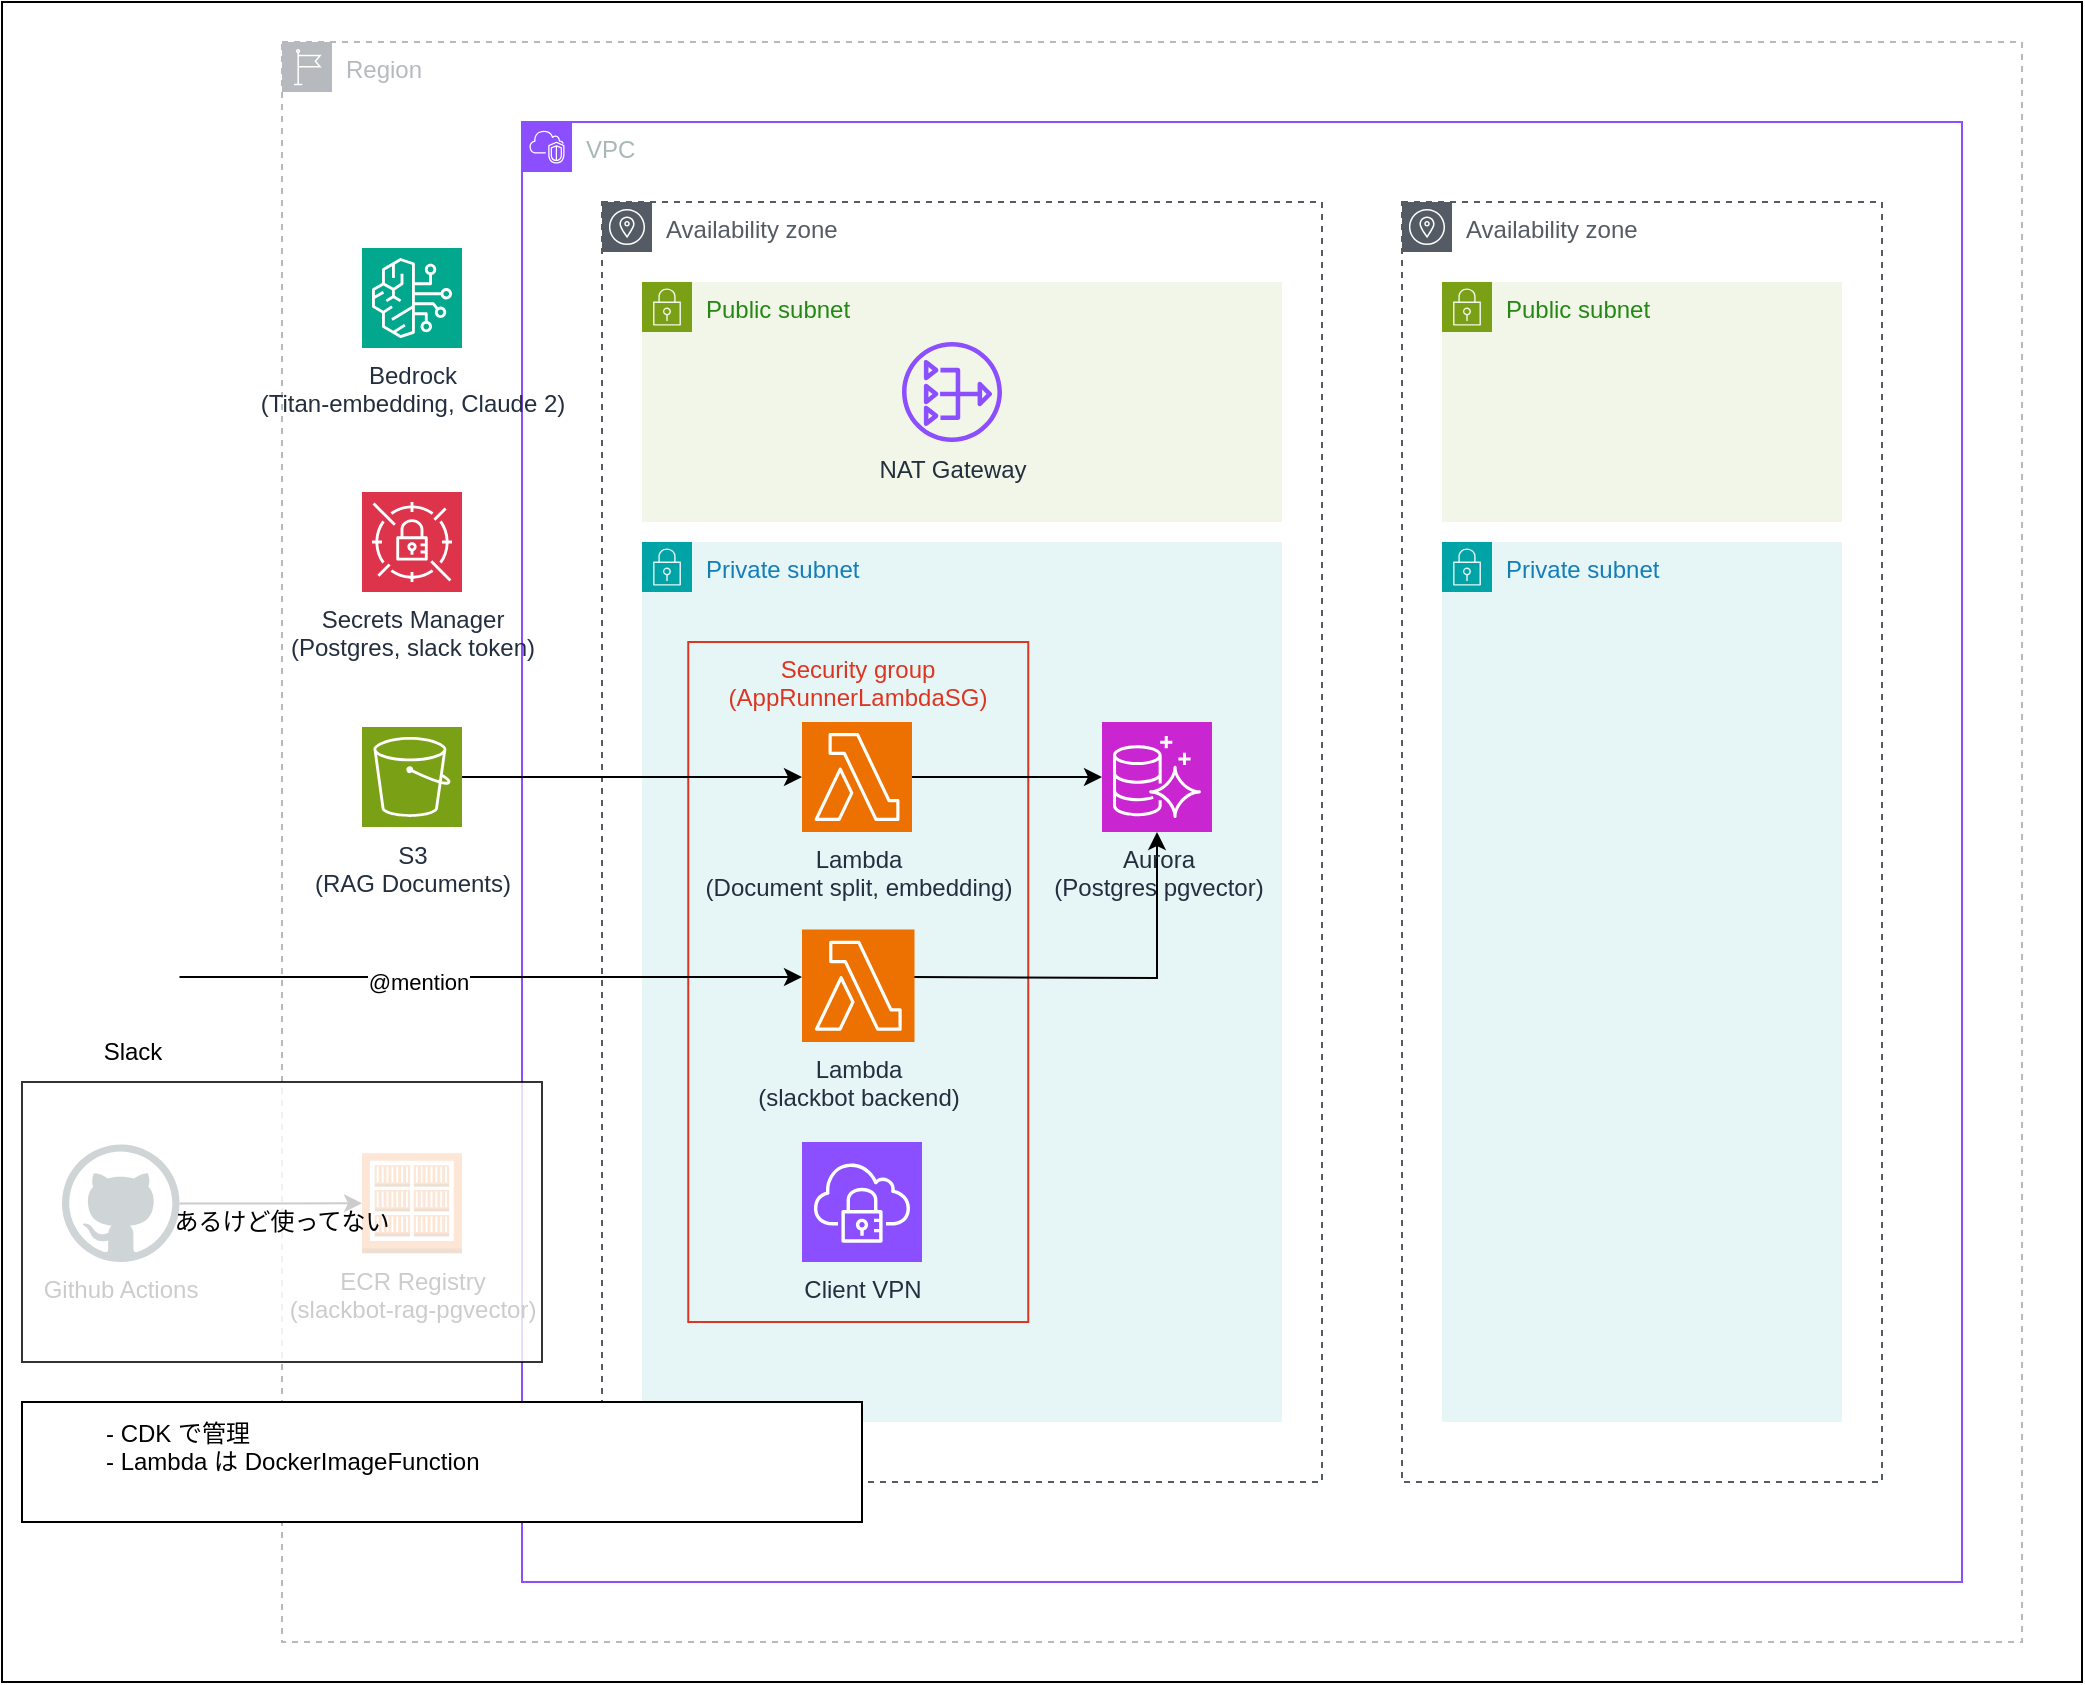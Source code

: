 <mxfile version="22.1.5" type="device">
  <diagram name="ページ1" id="QAiF4Aaqk9YApj9Im4OM">
    <mxGraphModel dx="4987" dy="938" grid="1" gridSize="10" guides="1" tooltips="1" connect="1" arrows="1" fold="1" page="1" pageScale="1" pageWidth="3300" pageHeight="4681" math="0" shadow="0">
      <root>
        <mxCell id="0" />
        <mxCell id="dqaHPJmtfWP8g4gF_vWG-7" value="background" style="locked=1;" parent="0" />
        <mxCell id="dqaHPJmtfWP8g4gF_vWG-8" value="" style="rounded=0;whiteSpace=wrap;html=1;" parent="dqaHPJmtfWP8g4gF_vWG-7" vertex="1">
          <mxGeometry x="-220" y="20" width="1040" height="840" as="geometry" />
        </mxCell>
        <mxCell id="1" value="region" style="locked=1;" parent="0" />
        <mxCell id="2CaprbTfNjuNBtR0sr1v-44" value="Region" style="sketch=0;outlineConnect=0;gradientColor=none;html=1;whiteSpace=wrap;fontSize=12;fontStyle=0;shape=mxgraph.aws4.group;grIcon=mxgraph.aws4.group_region;strokeColor=#B6BABF;fillColor=none;verticalAlign=top;align=left;spacingLeft=30;fontColor=#B6BABF;dashed=1;" parent="1" vertex="1">
          <mxGeometry x="-80" y="40" width="870" height="800" as="geometry" />
        </mxCell>
        <mxCell id="2CaprbTfNjuNBtR0sr1v-15" value="VPC" style="locked=1;" parent="0" />
        <mxCell id="2CaprbTfNjuNBtR0sr1v-16" value="VPC" style="points=[[0,0],[0.25,0],[0.5,0],[0.75,0],[1,0],[1,0.25],[1,0.5],[1,0.75],[1,1],[0.75,1],[0.5,1],[0.25,1],[0,1],[0,0.75],[0,0.5],[0,0.25]];outlineConnect=0;gradientColor=none;html=1;whiteSpace=wrap;fontSize=12;fontStyle=0;container=1;pointerEvents=0;collapsible=0;recursiveResize=0;shape=mxgraph.aws4.group;grIcon=mxgraph.aws4.group_vpc2;strokeColor=#8C4FFF;fillColor=none;verticalAlign=top;align=left;spacingLeft=30;fontColor=#AAB7B8;dashed=0;" parent="2CaprbTfNjuNBtR0sr1v-15" vertex="1">
          <mxGeometry x="40" y="80" width="720" height="730" as="geometry" />
        </mxCell>
        <mxCell id="2CaprbTfNjuNBtR0sr1v-22" value="Availability zone" style="sketch=0;outlineConnect=0;gradientColor=none;html=1;whiteSpace=wrap;fontSize=12;fontStyle=0;shape=mxgraph.aws4.group;grIcon=mxgraph.aws4.group_availability_zone;strokeColor=#545B64;fillColor=none;verticalAlign=top;align=left;spacingLeft=30;fontColor=#545B64;dashed=1;" parent="2CaprbTfNjuNBtR0sr1v-16" vertex="1">
          <mxGeometry x="40" y="40" width="360" height="640" as="geometry" />
        </mxCell>
        <mxCell id="2CaprbTfNjuNBtR0sr1v-23" value="Availability zone" style="sketch=0;outlineConnect=0;gradientColor=none;html=1;whiteSpace=wrap;fontSize=12;fontStyle=0;shape=mxgraph.aws4.group;grIcon=mxgraph.aws4.group_availability_zone;strokeColor=#545B64;fillColor=none;verticalAlign=top;align=left;spacingLeft=30;fontColor=#545B64;dashed=1;" parent="2CaprbTfNjuNBtR0sr1v-16" vertex="1">
          <mxGeometry x="440" y="40" width="240" height="640" as="geometry" />
        </mxCell>
        <mxCell id="2CaprbTfNjuNBtR0sr1v-19" value="az" style="locked=1;" parent="0" />
        <mxCell id="2CaprbTfNjuNBtR0sr1v-5" value="Subnet" style="locked=1;" parent="0" />
        <mxCell id="2CaprbTfNjuNBtR0sr1v-27" value="Public subnet" style="points=[[0,0],[0.25,0],[0.5,0],[0.75,0],[1,0],[1,0.25],[1,0.5],[1,0.75],[1,1],[0.75,1],[0.5,1],[0.25,1],[0,1],[0,0.75],[0,0.5],[0,0.25]];outlineConnect=0;gradientColor=none;html=1;whiteSpace=wrap;fontSize=12;fontStyle=0;container=1;pointerEvents=0;collapsible=0;recursiveResize=0;shape=mxgraph.aws4.group;grIcon=mxgraph.aws4.group_security_group;grStroke=0;strokeColor=#7AA116;fillColor=#F2F6E8;verticalAlign=top;align=left;spacingLeft=30;fontColor=#248814;dashed=0;" parent="2CaprbTfNjuNBtR0sr1v-5" vertex="1">
          <mxGeometry x="100" y="160" width="320" height="120" as="geometry" />
        </mxCell>
        <mxCell id="2CaprbTfNjuNBtR0sr1v-28" value="Private subnet" style="points=[[0,0],[0.25,0],[0.5,0],[0.75,0],[1,0],[1,0.25],[1,0.5],[1,0.75],[1,1],[0.75,1],[0.5,1],[0.25,1],[0,1],[0,0.75],[0,0.5],[0,0.25]];outlineConnect=0;gradientColor=none;html=1;whiteSpace=wrap;fontSize=12;fontStyle=0;container=1;pointerEvents=0;collapsible=0;recursiveResize=0;shape=mxgraph.aws4.group;grIcon=mxgraph.aws4.group_security_group;grStroke=0;strokeColor=#00A4A6;fillColor=#E6F6F7;verticalAlign=top;align=left;spacingLeft=30;fontColor=#147EBA;dashed=0;" parent="2CaprbTfNjuNBtR0sr1v-5" vertex="1">
          <mxGeometry x="100" y="290" width="320" height="440" as="geometry" />
        </mxCell>
        <mxCell id="2CaprbTfNjuNBtR0sr1v-41" value="Public subnet" style="points=[[0,0],[0.25,0],[0.5,0],[0.75,0],[1,0],[1,0.25],[1,0.5],[1,0.75],[1,1],[0.75,1],[0.5,1],[0.25,1],[0,1],[0,0.75],[0,0.5],[0,0.25]];outlineConnect=0;gradientColor=none;html=1;whiteSpace=wrap;fontSize=12;fontStyle=0;container=1;pointerEvents=0;collapsible=0;recursiveResize=0;shape=mxgraph.aws4.group;grIcon=mxgraph.aws4.group_security_group;grStroke=0;strokeColor=#7AA116;fillColor=#F2F6E8;verticalAlign=top;align=left;spacingLeft=30;fontColor=#248814;dashed=0;" parent="2CaprbTfNjuNBtR0sr1v-5" vertex="1">
          <mxGeometry x="500" y="160" width="200" height="120" as="geometry" />
        </mxCell>
        <mxCell id="2CaprbTfNjuNBtR0sr1v-42" value="Private subnet" style="points=[[0,0],[0.25,0],[0.5,0],[0.75,0],[1,0],[1,0.25],[1,0.5],[1,0.75],[1,1],[0.75,1],[0.5,1],[0.25,1],[0,1],[0,0.75],[0,0.5],[0,0.25]];outlineConnect=0;gradientColor=none;html=1;whiteSpace=wrap;fontSize=12;fontStyle=0;container=1;pointerEvents=0;collapsible=0;recursiveResize=0;shape=mxgraph.aws4.group;grIcon=mxgraph.aws4.group_security_group;grStroke=0;strokeColor=#00A4A6;fillColor=#E6F6F7;verticalAlign=top;align=left;spacingLeft=30;fontColor=#147EBA;dashed=0;" parent="2CaprbTfNjuNBtR0sr1v-5" vertex="1">
          <mxGeometry x="500" y="290" width="200" height="440" as="geometry" />
        </mxCell>
        <mxCell id="2CaprbTfNjuNBtR0sr1v-7" value="service" style="" parent="0" />
        <mxCell id="N0LF13FKnxZRLuBpFSfD-9" value="Security group&lt;br&gt;(AppRunnerLambdaSG)" style="fillColor=none;strokeColor=#DD3522;verticalAlign=top;fontStyle=0;fontColor=#DD3522;whiteSpace=wrap;html=1;" parent="2CaprbTfNjuNBtR0sr1v-7" vertex="1">
          <mxGeometry x="123.13" y="340" width="170" height="340" as="geometry" />
        </mxCell>
        <mxCell id="2CaprbTfNjuNBtR0sr1v-47" style="edgeStyle=orthogonalEdgeStyle;rounded=0;orthogonalLoop=1;jettySize=auto;html=1;" parent="2CaprbTfNjuNBtR0sr1v-7" source="2CaprbTfNjuNBtR0sr1v-9" target="2CaprbTfNjuNBtR0sr1v-36" edge="1">
          <mxGeometry relative="1" as="geometry" />
        </mxCell>
        <mxCell id="2CaprbTfNjuNBtR0sr1v-9" value="S3&lt;br&gt;(RAG Documents)" style="sketch=0;points=[[0,0,0],[0.25,0,0],[0.5,0,0],[0.75,0,0],[1,0,0],[0,1,0],[0.25,1,0],[0.5,1,0],[0.75,1,0],[1,1,0],[0,0.25,0],[0,0.5,0],[0,0.75,0],[1,0.25,0],[1,0.5,0],[1,0.75,0]];outlineConnect=0;fontColor=#232F3E;fillColor=#7AA116;strokeColor=#ffffff;dashed=0;verticalLabelPosition=bottom;verticalAlign=top;align=center;html=1;fontSize=12;fontStyle=0;aspect=fixed;shape=mxgraph.aws4.resourceIcon;resIcon=mxgraph.aws4.s3;" parent="2CaprbTfNjuNBtR0sr1v-7" vertex="1">
          <mxGeometry x="-40" y="382.5" width="50" height="50" as="geometry" />
        </mxCell>
        <mxCell id="2CaprbTfNjuNBtR0sr1v-10" value="Secrets Manager&lt;br&gt;(Postgres, slack token)" style="sketch=0;points=[[0,0,0],[0.25,0,0],[0.5,0,0],[0.75,0,0],[1,0,0],[0,1,0],[0.25,1,0],[0.5,1,0],[0.75,1,0],[1,1,0],[0,0.25,0],[0,0.5,0],[0,0.75,0],[1,0.25,0],[1,0.5,0],[1,0.75,0]];outlineConnect=0;fontColor=#232F3E;fillColor=#DD344C;strokeColor=#ffffff;dashed=0;verticalLabelPosition=bottom;verticalAlign=top;align=center;html=1;fontSize=12;fontStyle=0;aspect=fixed;shape=mxgraph.aws4.resourceIcon;resIcon=mxgraph.aws4.secrets_manager;" parent="2CaprbTfNjuNBtR0sr1v-7" vertex="1">
          <mxGeometry x="-40" y="265" width="50" height="50" as="geometry" />
        </mxCell>
        <mxCell id="2CaprbTfNjuNBtR0sr1v-57" style="edgeStyle=orthogonalEdgeStyle;rounded=0;orthogonalLoop=1;jettySize=auto;html=1;" parent="2CaprbTfNjuNBtR0sr1v-7" target="2CaprbTfNjuNBtR0sr1v-34" edge="1">
          <mxGeometry relative="1" as="geometry">
            <mxPoint x="235" y="507.529" as="sourcePoint" />
          </mxGeometry>
        </mxCell>
        <mxCell id="2CaprbTfNjuNBtR0sr1v-33" value="NAT Gateway" style="sketch=0;outlineConnect=0;fontColor=#232F3E;gradientColor=none;fillColor=#8C4FFF;strokeColor=none;dashed=0;verticalLabelPosition=bottom;verticalAlign=top;align=center;html=1;fontSize=12;fontStyle=0;aspect=fixed;pointerEvents=1;shape=mxgraph.aws4.nat_gateway;" parent="2CaprbTfNjuNBtR0sr1v-7" vertex="1">
          <mxGeometry x="230" y="190" width="50" height="50" as="geometry" />
        </mxCell>
        <mxCell id="2CaprbTfNjuNBtR0sr1v-34" value="Aurora&lt;br&gt;(Postgres pgvector)" style="sketch=0;points=[[0,0,0],[0.25,0,0],[0.5,0,0],[0.75,0,0],[1,0,0],[0,1,0],[0.25,1,0],[0.5,1,0],[0.75,1,0],[1,1,0],[0,0.25,0],[0,0.5,0],[0,0.75,0],[1,0.25,0],[1,0.5,0],[1,0.75,0]];outlineConnect=0;fontColor=#232F3E;fillColor=#C925D1;strokeColor=#ffffff;dashed=0;verticalLabelPosition=bottom;verticalAlign=top;align=center;html=1;fontSize=12;fontStyle=0;aspect=fixed;shape=mxgraph.aws4.resourceIcon;resIcon=mxgraph.aws4.aurora;" parent="2CaprbTfNjuNBtR0sr1v-7" vertex="1">
          <mxGeometry x="330" y="380" width="55" height="55" as="geometry" />
        </mxCell>
        <mxCell id="2CaprbTfNjuNBtR0sr1v-36" value="Lambda&lt;br&gt;(Document split, embedding)" style="sketch=0;points=[[0,0,0],[0.25,0,0],[0.5,0,0],[0.75,0,0],[1,0,0],[0,1,0],[0.25,1,0],[0.5,1,0],[0.75,1,0],[1,1,0],[0,0.25,0],[0,0.5,0],[0,0.75,0],[1,0.25,0],[1,0.5,0],[1,0.75,0]];outlineConnect=0;fontColor=#232F3E;fillColor=#ED7100;strokeColor=#ffffff;dashed=0;verticalLabelPosition=bottom;verticalAlign=top;align=center;html=1;fontSize=12;fontStyle=0;aspect=fixed;shape=mxgraph.aws4.resourceIcon;resIcon=mxgraph.aws4.lambda;" parent="2CaprbTfNjuNBtR0sr1v-7" vertex="1">
          <mxGeometry x="180" y="380" width="55" height="55" as="geometry" />
        </mxCell>
        <mxCell id="2CaprbTfNjuNBtR0sr1v-51" style="edgeStyle=orthogonalEdgeStyle;rounded=0;orthogonalLoop=1;jettySize=auto;html=1;entryX=0;entryY=0.5;entryDx=0;entryDy=0;entryPerimeter=0;" parent="2CaprbTfNjuNBtR0sr1v-7" source="2CaprbTfNjuNBtR0sr1v-36" target="2CaprbTfNjuNBtR0sr1v-34" edge="1">
          <mxGeometry relative="1" as="geometry" />
        </mxCell>
        <mxCell id="2CaprbTfNjuNBtR0sr1v-53" value="Slack" style="shape=image;html=1;verticalAlign=top;verticalLabelPosition=bottom;labelBackgroundColor=#ffffff;imageAspect=0;aspect=fixed;image=https://cdn2.iconfinder.com/data/icons/social-media-2285/512/1_Slack_colored_svg-128.png" parent="2CaprbTfNjuNBtR0sr1v-7" vertex="1">
          <mxGeometry x="-178.75" y="483.75" width="47.5" height="47.5" as="geometry" />
        </mxCell>
        <mxCell id="2CaprbTfNjuNBtR0sr1v-54" style="edgeStyle=orthogonalEdgeStyle;rounded=0;orthogonalLoop=1;jettySize=auto;html=1;entryX=0;entryY=0.5;entryDx=0;entryDy=0;entryPerimeter=0;" parent="2CaprbTfNjuNBtR0sr1v-7" source="2CaprbTfNjuNBtR0sr1v-53" edge="1">
          <mxGeometry relative="1" as="geometry">
            <mxPoint x="180" y="507.5" as="targetPoint" />
          </mxGeometry>
        </mxCell>
        <mxCell id="FyJw7pZViwsYU64niirW-5" value="@mention" style="edgeLabel;html=1;align=center;verticalAlign=middle;resizable=0;points=[];" vertex="1" connectable="0" parent="2CaprbTfNjuNBtR0sr1v-54">
          <mxGeometry x="-0.241" y="-2" relative="1" as="geometry">
            <mxPoint as="offset" />
          </mxGeometry>
        </mxCell>
        <mxCell id="dqaHPJmtfWP8g4gF_vWG-1" value="ECR Registry&lt;br&gt;(slackbot-rag-pgvector)" style="outlineConnect=0;dashed=0;verticalLabelPosition=bottom;verticalAlign=top;align=center;html=1;shape=mxgraph.aws3.ecr_registry;fillColor=#F58534;gradientColor=none;" parent="2CaprbTfNjuNBtR0sr1v-7" vertex="1">
          <mxGeometry x="-40" y="595.63" width="50" height="50" as="geometry" />
        </mxCell>
        <mxCell id="dqaHPJmtfWP8g4gF_vWG-3" value="Github Actions" style="dashed=0;outlineConnect=0;html=1;align=center;labelPosition=center;verticalLabelPosition=bottom;verticalAlign=top;shape=mxgraph.weblogos.github" parent="2CaprbTfNjuNBtR0sr1v-7" vertex="1">
          <mxGeometry x="-190" y="591.25" width="58.75" height="58.75" as="geometry" />
        </mxCell>
        <mxCell id="dqaHPJmtfWP8g4gF_vWG-4" style="edgeStyle=orthogonalEdgeStyle;rounded=0;orthogonalLoop=1;jettySize=auto;html=1;entryX=0;entryY=0.5;entryDx=0;entryDy=0;entryPerimeter=0;" parent="2CaprbTfNjuNBtR0sr1v-7" source="dqaHPJmtfWP8g4gF_vWG-3" target="dqaHPJmtfWP8g4gF_vWG-1" edge="1">
          <mxGeometry relative="1" as="geometry" />
        </mxCell>
        <mxCell id="dqaHPJmtfWP8g4gF_vWG-9" value="Bedrock&lt;br&gt;(Titan-embedding, Claude 2)" style="sketch=0;points=[[0,0,0],[0.25,0,0],[0.5,0,0],[0.75,0,0],[1,0,0],[0,1,0],[0.25,1,0],[0.5,1,0],[0.75,1,0],[1,1,0],[0,0.25,0],[0,0.5,0],[0,0.75,0],[1,0.25,0],[1,0.5,0],[1,0.75,0]];outlineConnect=0;fontColor=#232F3E;fillColor=#01A88D;strokeColor=#ffffff;dashed=0;verticalLabelPosition=bottom;verticalAlign=top;align=center;html=1;fontSize=12;fontStyle=0;aspect=fixed;shape=mxgraph.aws4.resourceIcon;resIcon=mxgraph.aws4.bedrock;" parent="2CaprbTfNjuNBtR0sr1v-7" vertex="1">
          <mxGeometry x="-40" y="143" width="50" height="50" as="geometry" />
        </mxCell>
        <mxCell id="FyJw7pZViwsYU64niirW-1" value="Client VPN" style="sketch=0;points=[[0,0,0],[0.25,0,0],[0.5,0,0],[0.75,0,0],[1,0,0],[0,1,0],[0.25,1,0],[0.5,1,0],[0.75,1,0],[1,1,0],[0,0.25,0],[0,0.5,0],[0,0.75,0],[1,0.25,0],[1,0.5,0],[1,0.75,0]];outlineConnect=0;fontColor=#232F3E;fillColor=#8C4FFF;strokeColor=#ffffff;dashed=0;verticalLabelPosition=bottom;verticalAlign=top;align=center;html=1;fontSize=12;fontStyle=0;aspect=fixed;shape=mxgraph.aws4.resourceIcon;resIcon=mxgraph.aws4.client_vpn;" vertex="1" parent="2CaprbTfNjuNBtR0sr1v-7">
          <mxGeometry x="180" y="590" width="60" height="60" as="geometry" />
        </mxCell>
        <mxCell id="FyJw7pZViwsYU64niirW-2" value="Lambda&lt;br&gt;(slackbot backend)" style="sketch=0;points=[[0,0,0],[0.25,0,0],[0.5,0,0],[0.75,0,0],[1,0,0],[0,1,0],[0.25,1,0],[0.5,1,0],[0.75,1,0],[1,1,0],[0,0.25,0],[0,0.5,0],[0,0.75,0],[1,0.25,0],[1,0.5,0],[1,0.75,0]];outlineConnect=0;fontColor=#232F3E;fillColor=#ED7100;strokeColor=#ffffff;dashed=0;verticalLabelPosition=bottom;verticalAlign=top;align=center;html=1;fontSize=12;fontStyle=0;aspect=fixed;shape=mxgraph.aws4.resourceIcon;resIcon=mxgraph.aws4.lambda;" vertex="1" parent="2CaprbTfNjuNBtR0sr1v-7">
          <mxGeometry x="180" y="483.75" width="56.25" height="56.25" as="geometry" />
        </mxCell>
        <mxCell id="FyJw7pZViwsYU64niirW-4" value="あるけど使ってない" style="rounded=0;whiteSpace=wrap;html=1;opacity=80;" vertex="1" parent="2CaprbTfNjuNBtR0sr1v-7">
          <mxGeometry x="-210" y="560" width="260" height="140" as="geometry" />
        </mxCell>
        <mxCell id="FyJw7pZViwsYU64niirW-6" value="&lt;blockquote style=&quot;margin: 0 0 0 40px; border: none; padding: 0px;&quot;&gt;- CDK で管理&lt;br&gt;- Lambda は DockerImageFunction&lt;/blockquote&gt;&lt;div style=&quot;&quot;&gt;&lt;br&gt;&lt;/div&gt;" style="rounded=0;whiteSpace=wrap;html=1;align=left;" vertex="1" parent="2CaprbTfNjuNBtR0sr1v-7">
          <mxGeometry x="-210" y="720" width="420" height="60" as="geometry" />
        </mxCell>
      </root>
    </mxGraphModel>
  </diagram>
</mxfile>
